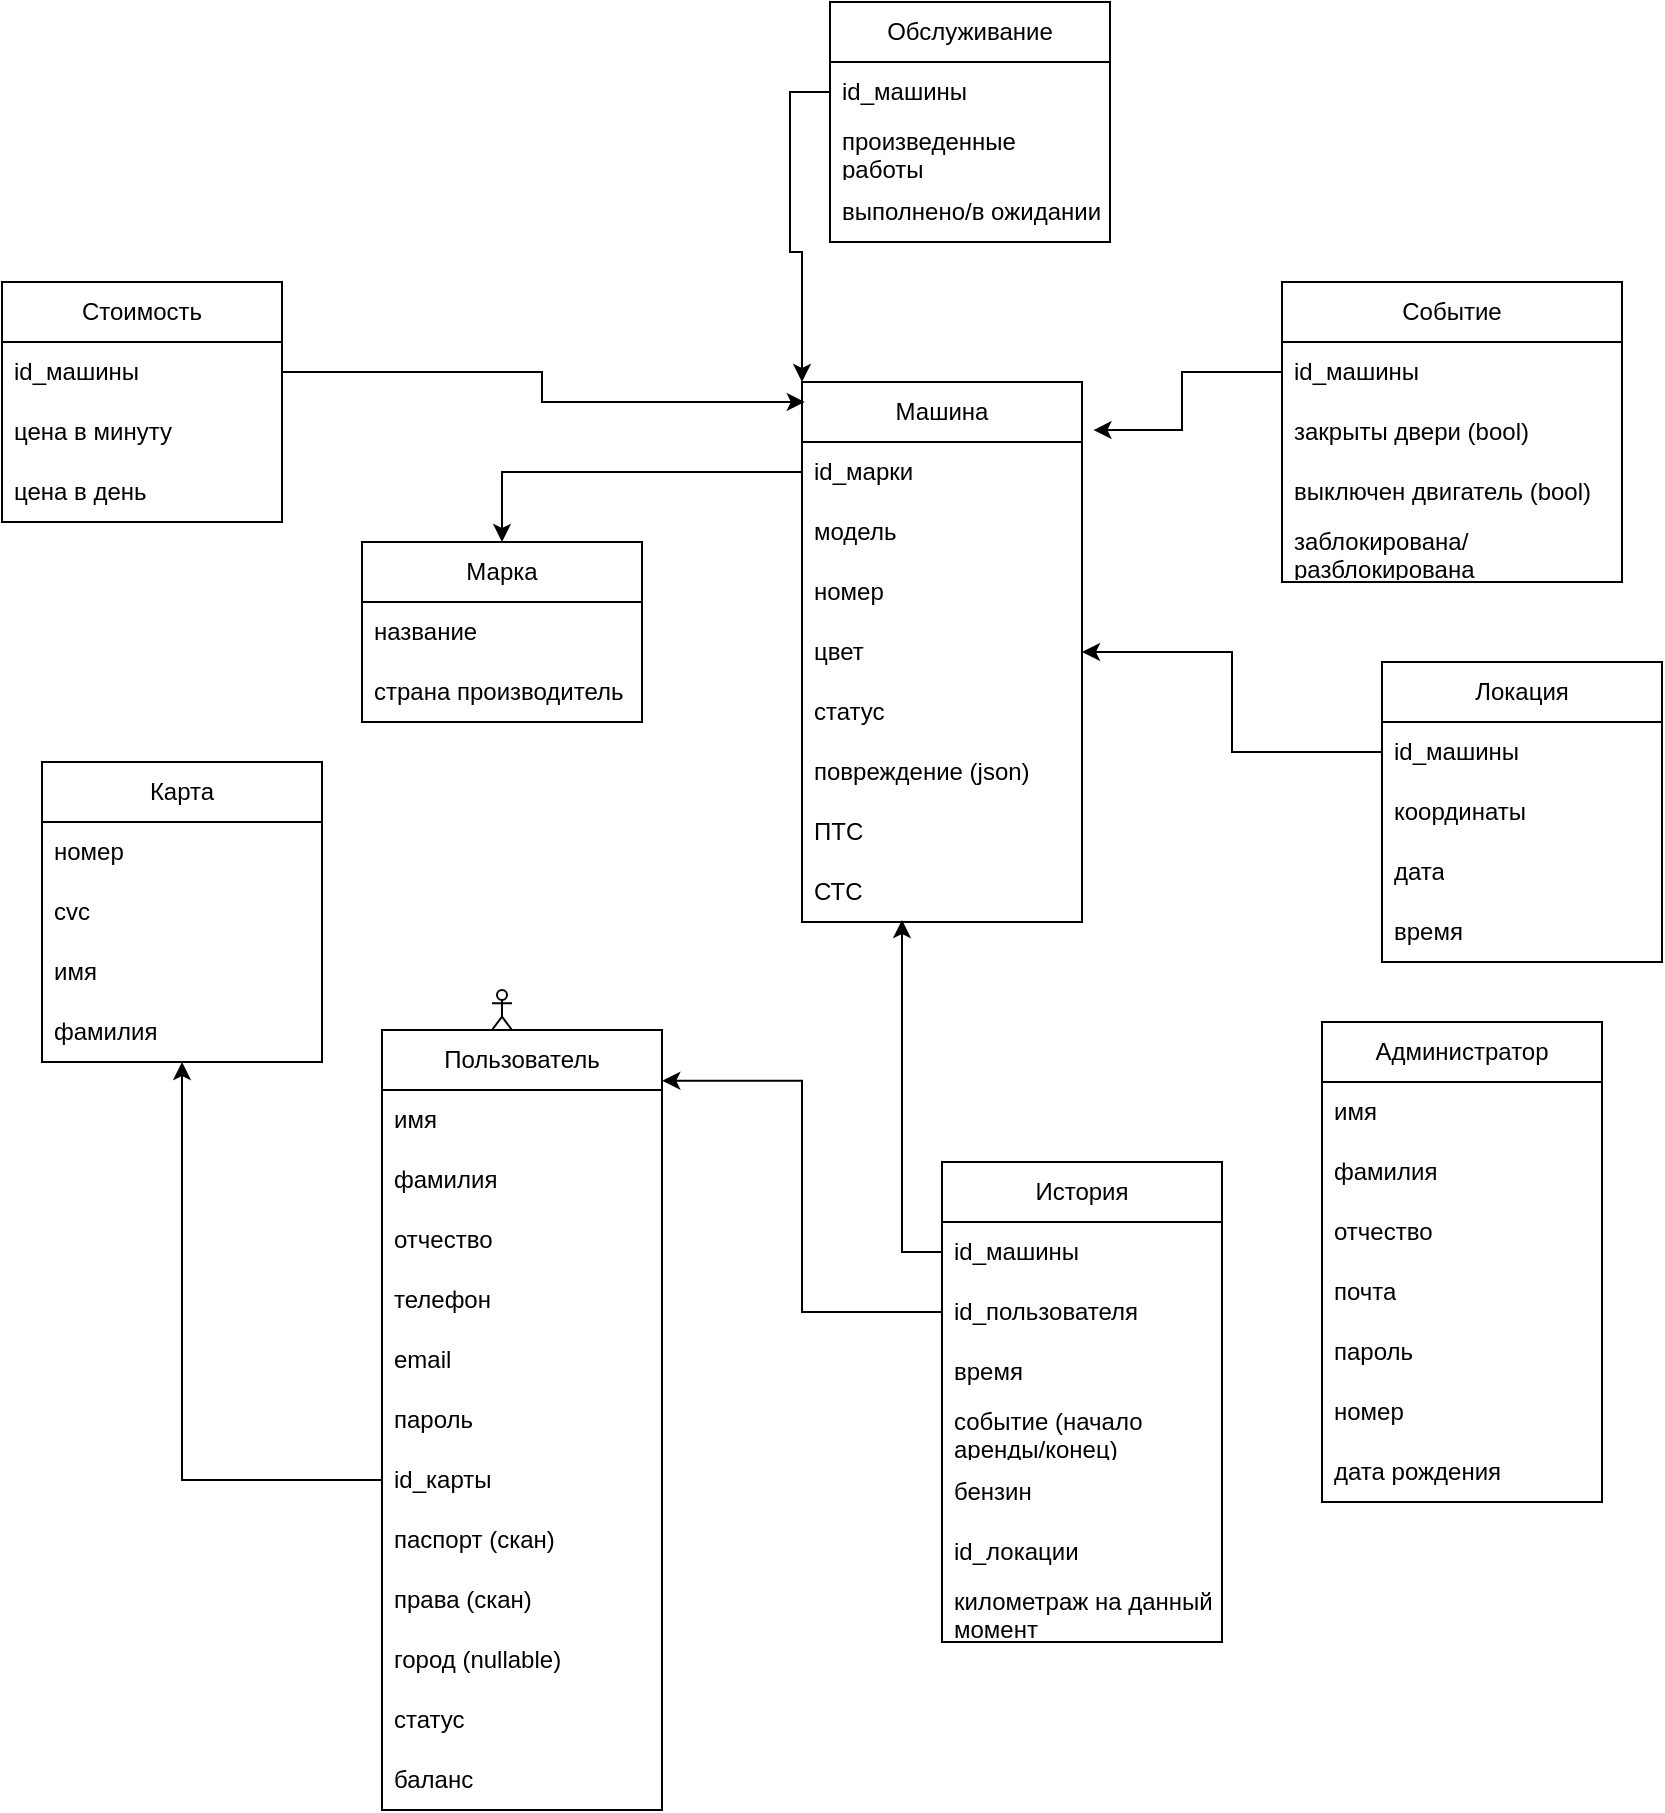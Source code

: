 <mxfile version="24.0.5" type="device">
  <diagram name="Страница — 1" id="WXmpkiO_l2FCkSClakdp">
    <mxGraphModel dx="1440" dy="1777" grid="1" gridSize="10" guides="1" tooltips="1" connect="1" arrows="1" fold="1" page="1" pageScale="1" pageWidth="827" pageHeight="1169" math="0" shadow="0">
      <root>
        <mxCell id="0" />
        <mxCell id="1" parent="0" />
        <mxCell id="qoNsLPlohUqsEQr8uXkR-2" value="Марка" style="swimlane;fontStyle=0;childLayout=stackLayout;horizontal=1;startSize=30;horizontalStack=0;resizeParent=1;resizeParentMax=0;resizeLast=0;collapsible=1;marginBottom=0;whiteSpace=wrap;html=1;" parent="1" vertex="1">
          <mxGeometry x="40" y="130" width="140" height="90" as="geometry" />
        </mxCell>
        <mxCell id="qoNsLPlohUqsEQr8uXkR-3" value="название&lt;span style=&quot;white-space: pre;&quot;&gt;&#x9;&lt;/span&gt;&lt;span style=&quot;white-space: pre;&quot;&gt;&#x9;&lt;/span&gt;&lt;br&gt;" style="text;strokeColor=none;fillColor=none;align=left;verticalAlign=middle;spacingLeft=4;spacingRight=4;overflow=hidden;points=[[0,0.5],[1,0.5]];portConstraint=eastwest;rotatable=0;whiteSpace=wrap;html=1;" parent="qoNsLPlohUqsEQr8uXkR-2" vertex="1">
          <mxGeometry y="30" width="140" height="30" as="geometry" />
        </mxCell>
        <mxCell id="qoNsLPlohUqsEQr8uXkR-4" value="страна производитель" style="text;strokeColor=none;fillColor=none;align=left;verticalAlign=middle;spacingLeft=4;spacingRight=4;overflow=hidden;points=[[0,0.5],[1,0.5]];portConstraint=eastwest;rotatable=0;whiteSpace=wrap;html=1;" parent="qoNsLPlohUqsEQr8uXkR-2" vertex="1">
          <mxGeometry y="60" width="140" height="30" as="geometry" />
        </mxCell>
        <mxCell id="qoNsLPlohUqsEQr8uXkR-6" value="Машина" style="swimlane;fontStyle=0;childLayout=stackLayout;horizontal=1;startSize=30;horizontalStack=0;resizeParent=1;resizeParentMax=0;resizeLast=0;collapsible=1;marginBottom=0;whiteSpace=wrap;html=1;" parent="1" vertex="1">
          <mxGeometry x="260" y="50" width="140" height="270" as="geometry" />
        </mxCell>
        <mxCell id="qoNsLPlohUqsEQr8uXkR-7" value="id_марки" style="text;strokeColor=none;fillColor=none;align=left;verticalAlign=middle;spacingLeft=4;spacingRight=4;overflow=hidden;points=[[0,0.5],[1,0.5]];portConstraint=eastwest;rotatable=0;whiteSpace=wrap;html=1;" parent="qoNsLPlohUqsEQr8uXkR-6" vertex="1">
          <mxGeometry y="30" width="140" height="30" as="geometry" />
        </mxCell>
        <mxCell id="qoNsLPlohUqsEQr8uXkR-8" value="модель" style="text;strokeColor=none;fillColor=none;align=left;verticalAlign=middle;spacingLeft=4;spacingRight=4;overflow=hidden;points=[[0,0.5],[1,0.5]];portConstraint=eastwest;rotatable=0;whiteSpace=wrap;html=1;" parent="qoNsLPlohUqsEQr8uXkR-6" vertex="1">
          <mxGeometry y="60" width="140" height="30" as="geometry" />
        </mxCell>
        <mxCell id="qoNsLPlohUqsEQr8uXkR-9" value="номер" style="text;strokeColor=none;fillColor=none;align=left;verticalAlign=middle;spacingLeft=4;spacingRight=4;overflow=hidden;points=[[0,0.5],[1,0.5]];portConstraint=eastwest;rotatable=0;whiteSpace=wrap;html=1;" parent="qoNsLPlohUqsEQr8uXkR-6" vertex="1">
          <mxGeometry y="90" width="140" height="30" as="geometry" />
        </mxCell>
        <mxCell id="qoNsLPlohUqsEQr8uXkR-11" value="цвет" style="text;strokeColor=none;fillColor=none;align=left;verticalAlign=middle;spacingLeft=4;spacingRight=4;overflow=hidden;points=[[0,0.5],[1,0.5]];portConstraint=eastwest;rotatable=0;whiteSpace=wrap;html=1;" parent="qoNsLPlohUqsEQr8uXkR-6" vertex="1">
          <mxGeometry y="120" width="140" height="30" as="geometry" />
        </mxCell>
        <mxCell id="qoNsLPlohUqsEQr8uXkR-13" value="статус" style="text;strokeColor=none;fillColor=none;align=left;verticalAlign=middle;spacingLeft=4;spacingRight=4;overflow=hidden;points=[[0,0.5],[1,0.5]];portConstraint=eastwest;rotatable=0;whiteSpace=wrap;html=1;" parent="qoNsLPlohUqsEQr8uXkR-6" vertex="1">
          <mxGeometry y="150" width="140" height="30" as="geometry" />
        </mxCell>
        <mxCell id="qoNsLPlohUqsEQr8uXkR-14" value="повреждение (json)" style="text;strokeColor=none;fillColor=none;align=left;verticalAlign=middle;spacingLeft=4;spacingRight=4;overflow=hidden;points=[[0,0.5],[1,0.5]];portConstraint=eastwest;rotatable=0;whiteSpace=wrap;html=1;" parent="qoNsLPlohUqsEQr8uXkR-6" vertex="1">
          <mxGeometry y="180" width="140" height="30" as="geometry" />
        </mxCell>
        <mxCell id="qoNsLPlohUqsEQr8uXkR-54" value="ПТС" style="text;strokeColor=none;fillColor=none;align=left;verticalAlign=middle;spacingLeft=4;spacingRight=4;overflow=hidden;points=[[0,0.5],[1,0.5]];portConstraint=eastwest;rotatable=0;whiteSpace=wrap;html=1;" parent="qoNsLPlohUqsEQr8uXkR-6" vertex="1">
          <mxGeometry y="210" width="140" height="30" as="geometry" />
        </mxCell>
        <mxCell id="qoNsLPlohUqsEQr8uXkR-69" value="СТС" style="text;strokeColor=none;fillColor=none;align=left;verticalAlign=middle;spacingLeft=4;spacingRight=4;overflow=hidden;points=[[0,0.5],[1,0.5]];portConstraint=eastwest;rotatable=0;whiteSpace=wrap;html=1;" parent="qoNsLPlohUqsEQr8uXkR-6" vertex="1">
          <mxGeometry y="240" width="140" height="30" as="geometry" />
        </mxCell>
        <mxCell id="qoNsLPlohUqsEQr8uXkR-17" style="edgeStyle=orthogonalEdgeStyle;rounded=0;orthogonalLoop=1;jettySize=auto;html=1;" parent="1" source="qoNsLPlohUqsEQr8uXkR-7" target="qoNsLPlohUqsEQr8uXkR-2" edge="1">
          <mxGeometry relative="1" as="geometry" />
        </mxCell>
        <mxCell id="qoNsLPlohUqsEQr8uXkR-18" value="Пользователь" style="swimlane;fontStyle=0;childLayout=stackLayout;horizontal=1;startSize=30;horizontalStack=0;resizeParent=1;resizeParentMax=0;resizeLast=0;collapsible=1;marginBottom=0;whiteSpace=wrap;html=1;" parent="1" vertex="1">
          <mxGeometry x="50" y="374" width="140" height="390" as="geometry" />
        </mxCell>
        <mxCell id="qoNsLPlohUqsEQr8uXkR-19" value="имя" style="text;strokeColor=none;fillColor=none;align=left;verticalAlign=middle;spacingLeft=4;spacingRight=4;overflow=hidden;points=[[0,0.5],[1,0.5]];portConstraint=eastwest;rotatable=0;whiteSpace=wrap;html=1;" parent="qoNsLPlohUqsEQr8uXkR-18" vertex="1">
          <mxGeometry y="30" width="140" height="30" as="geometry" />
        </mxCell>
        <mxCell id="qoNsLPlohUqsEQr8uXkR-20" value="фамилия" style="text;strokeColor=none;fillColor=none;align=left;verticalAlign=middle;spacingLeft=4;spacingRight=4;overflow=hidden;points=[[0,0.5],[1,0.5]];portConstraint=eastwest;rotatable=0;whiteSpace=wrap;html=1;" parent="qoNsLPlohUqsEQr8uXkR-18" vertex="1">
          <mxGeometry y="60" width="140" height="30" as="geometry" />
        </mxCell>
        <mxCell id="qoNsLPlohUqsEQr8uXkR-21" value="отчество" style="text;strokeColor=none;fillColor=none;align=left;verticalAlign=middle;spacingLeft=4;spacingRight=4;overflow=hidden;points=[[0,0.5],[1,0.5]];portConstraint=eastwest;rotatable=0;whiteSpace=wrap;html=1;" parent="qoNsLPlohUqsEQr8uXkR-18" vertex="1">
          <mxGeometry y="90" width="140" height="30" as="geometry" />
        </mxCell>
        <mxCell id="qoNsLPlohUqsEQr8uXkR-26" value="телефон" style="text;strokeColor=none;fillColor=none;align=left;verticalAlign=middle;spacingLeft=4;spacingRight=4;overflow=hidden;points=[[0,0.5],[1,0.5]];portConstraint=eastwest;rotatable=0;whiteSpace=wrap;html=1;" parent="qoNsLPlohUqsEQr8uXkR-18" vertex="1">
          <mxGeometry y="120" width="140" height="30" as="geometry" />
        </mxCell>
        <mxCell id="qoNsLPlohUqsEQr8uXkR-27" value="email" style="text;strokeColor=none;fillColor=none;align=left;verticalAlign=middle;spacingLeft=4;spacingRight=4;overflow=hidden;points=[[0,0.5],[1,0.5]];portConstraint=eastwest;rotatable=0;whiteSpace=wrap;html=1;" parent="qoNsLPlohUqsEQr8uXkR-18" vertex="1">
          <mxGeometry y="150" width="140" height="30" as="geometry" />
        </mxCell>
        <mxCell id="qoNsLPlohUqsEQr8uXkR-28" value="пароль" style="text;strokeColor=none;fillColor=none;align=left;verticalAlign=middle;spacingLeft=4;spacingRight=4;overflow=hidden;points=[[0,0.5],[1,0.5]];portConstraint=eastwest;rotatable=0;whiteSpace=wrap;html=1;" parent="qoNsLPlohUqsEQr8uXkR-18" vertex="1">
          <mxGeometry y="180" width="140" height="30" as="geometry" />
        </mxCell>
        <mxCell id="qoNsLPlohUqsEQr8uXkR-53" value="id_карты" style="text;strokeColor=none;fillColor=none;align=left;verticalAlign=middle;spacingLeft=4;spacingRight=4;overflow=hidden;points=[[0,0.5],[1,0.5]];portConstraint=eastwest;rotatable=0;whiteSpace=wrap;html=1;" parent="qoNsLPlohUqsEQr8uXkR-18" vertex="1">
          <mxGeometry y="210" width="140" height="30" as="geometry" />
        </mxCell>
        <mxCell id="qoNsLPlohUqsEQr8uXkR-29" value="паспорт (скан)" style="text;strokeColor=none;fillColor=none;align=left;verticalAlign=middle;spacingLeft=4;spacingRight=4;overflow=hidden;points=[[0,0.5],[1,0.5]];portConstraint=eastwest;rotatable=0;whiteSpace=wrap;html=1;" parent="qoNsLPlohUqsEQr8uXkR-18" vertex="1">
          <mxGeometry y="240" width="140" height="30" as="geometry" />
        </mxCell>
        <mxCell id="qoNsLPlohUqsEQr8uXkR-30" value="права (скан)" style="text;strokeColor=none;fillColor=none;align=left;verticalAlign=middle;spacingLeft=4;spacingRight=4;overflow=hidden;points=[[0,0.5],[1,0.5]];portConstraint=eastwest;rotatable=0;whiteSpace=wrap;html=1;" parent="qoNsLPlohUqsEQr8uXkR-18" vertex="1">
          <mxGeometry y="270" width="140" height="30" as="geometry" />
        </mxCell>
        <mxCell id="qoNsLPlohUqsEQr8uXkR-31" value="город (nullable)" style="text;strokeColor=none;fillColor=none;align=left;verticalAlign=middle;spacingLeft=4;spacingRight=4;overflow=hidden;points=[[0,0.5],[1,0.5]];portConstraint=eastwest;rotatable=0;whiteSpace=wrap;html=1;" parent="qoNsLPlohUqsEQr8uXkR-18" vertex="1">
          <mxGeometry y="300" width="140" height="30" as="geometry" />
        </mxCell>
        <mxCell id="VxQJnx2ihtQND0ne9DcF-1" value="статус" style="text;strokeColor=none;fillColor=none;align=left;verticalAlign=middle;spacingLeft=4;spacingRight=4;overflow=hidden;points=[[0,0.5],[1,0.5]];portConstraint=eastwest;rotatable=0;whiteSpace=wrap;html=1;" parent="qoNsLPlohUqsEQr8uXkR-18" vertex="1">
          <mxGeometry y="330" width="140" height="30" as="geometry" />
        </mxCell>
        <mxCell id="VxQJnx2ihtQND0ne9DcF-2" value="баланс" style="text;strokeColor=none;fillColor=none;align=left;verticalAlign=middle;spacingLeft=4;spacingRight=4;overflow=hidden;points=[[0,0.5],[1,0.5]];portConstraint=eastwest;rotatable=0;whiteSpace=wrap;html=1;" parent="qoNsLPlohUqsEQr8uXkR-18" vertex="1">
          <mxGeometry y="360" width="140" height="30" as="geometry" />
        </mxCell>
        <mxCell id="qoNsLPlohUqsEQr8uXkR-32" value="Событие" style="swimlane;fontStyle=0;childLayout=stackLayout;horizontal=1;startSize=30;horizontalStack=0;resizeParent=1;resizeParentMax=0;resizeLast=0;collapsible=1;marginBottom=0;whiteSpace=wrap;html=1;" parent="1" vertex="1">
          <mxGeometry x="500" width="170" height="150" as="geometry" />
        </mxCell>
        <mxCell id="qoNsLPlohUqsEQr8uXkR-33" value="id_машины" style="text;strokeColor=none;fillColor=none;align=left;verticalAlign=middle;spacingLeft=4;spacingRight=4;overflow=hidden;points=[[0,0.5],[1,0.5]];portConstraint=eastwest;rotatable=0;whiteSpace=wrap;html=1;" parent="qoNsLPlohUqsEQr8uXkR-32" vertex="1">
          <mxGeometry y="30" width="170" height="30" as="geometry" />
        </mxCell>
        <mxCell id="qoNsLPlohUqsEQr8uXkR-34" value="закрыты двери (bool)" style="text;strokeColor=none;fillColor=none;align=left;verticalAlign=middle;spacingLeft=4;spacingRight=4;overflow=hidden;points=[[0,0.5],[1,0.5]];portConstraint=eastwest;rotatable=0;whiteSpace=wrap;html=1;" parent="qoNsLPlohUqsEQr8uXkR-32" vertex="1">
          <mxGeometry y="60" width="170" height="30" as="geometry" />
        </mxCell>
        <mxCell id="qoNsLPlohUqsEQr8uXkR-35" value="выключен двигатель (bool)" style="text;strokeColor=none;fillColor=none;align=left;verticalAlign=middle;spacingLeft=4;spacingRight=4;overflow=hidden;points=[[0,0.5],[1,0.5]];portConstraint=eastwest;rotatable=0;whiteSpace=wrap;html=1;" parent="qoNsLPlohUqsEQr8uXkR-32" vertex="1">
          <mxGeometry y="90" width="170" height="30" as="geometry" />
        </mxCell>
        <mxCell id="qoNsLPlohUqsEQr8uXkR-79" value="заблокирована/разблокирована" style="text;strokeColor=none;fillColor=none;align=left;verticalAlign=middle;spacingLeft=4;spacingRight=4;overflow=hidden;points=[[0,0.5],[1,0.5]];portConstraint=eastwest;rotatable=0;whiteSpace=wrap;html=1;" parent="qoNsLPlohUqsEQr8uXkR-32" vertex="1">
          <mxGeometry y="120" width="170" height="30" as="geometry" />
        </mxCell>
        <mxCell id="qoNsLPlohUqsEQr8uXkR-36" style="edgeStyle=orthogonalEdgeStyle;rounded=0;orthogonalLoop=1;jettySize=auto;html=1;entryX=1.041;entryY=0.089;entryDx=0;entryDy=0;entryPerimeter=0;" parent="1" source="qoNsLPlohUqsEQr8uXkR-33" target="qoNsLPlohUqsEQr8uXkR-6" edge="1">
          <mxGeometry relative="1" as="geometry" />
        </mxCell>
        <mxCell id="qoNsLPlohUqsEQr8uXkR-37" value="Локация" style="swimlane;fontStyle=0;childLayout=stackLayout;horizontal=1;startSize=30;horizontalStack=0;resizeParent=1;resizeParentMax=0;resizeLast=0;collapsible=1;marginBottom=0;whiteSpace=wrap;html=1;" parent="1" vertex="1">
          <mxGeometry x="550" y="190" width="140" height="150" as="geometry" />
        </mxCell>
        <mxCell id="qoNsLPlohUqsEQr8uXkR-38" value="id_машины" style="text;strokeColor=none;fillColor=none;align=left;verticalAlign=middle;spacingLeft=4;spacingRight=4;overflow=hidden;points=[[0,0.5],[1,0.5]];portConstraint=eastwest;rotatable=0;whiteSpace=wrap;html=1;" parent="qoNsLPlohUqsEQr8uXkR-37" vertex="1">
          <mxGeometry y="30" width="140" height="30" as="geometry" />
        </mxCell>
        <mxCell id="qoNsLPlohUqsEQr8uXkR-39" value="координаты" style="text;strokeColor=none;fillColor=none;align=left;verticalAlign=middle;spacingLeft=4;spacingRight=4;overflow=hidden;points=[[0,0.5],[1,0.5]];portConstraint=eastwest;rotatable=0;whiteSpace=wrap;html=1;" parent="qoNsLPlohUqsEQr8uXkR-37" vertex="1">
          <mxGeometry y="60" width="140" height="30" as="geometry" />
        </mxCell>
        <mxCell id="qoNsLPlohUqsEQr8uXkR-40" value="дата" style="text;strokeColor=none;fillColor=none;align=left;verticalAlign=middle;spacingLeft=4;spacingRight=4;overflow=hidden;points=[[0,0.5],[1,0.5]];portConstraint=eastwest;rotatable=0;whiteSpace=wrap;html=1;" parent="qoNsLPlohUqsEQr8uXkR-37" vertex="1">
          <mxGeometry y="90" width="140" height="30" as="geometry" />
        </mxCell>
        <mxCell id="qoNsLPlohUqsEQr8uXkR-41" value="время" style="text;strokeColor=none;fillColor=none;align=left;verticalAlign=middle;spacingLeft=4;spacingRight=4;overflow=hidden;points=[[0,0.5],[1,0.5]];portConstraint=eastwest;rotatable=0;whiteSpace=wrap;html=1;" parent="qoNsLPlohUqsEQr8uXkR-37" vertex="1">
          <mxGeometry y="120" width="140" height="30" as="geometry" />
        </mxCell>
        <mxCell id="qoNsLPlohUqsEQr8uXkR-42" style="edgeStyle=orthogonalEdgeStyle;rounded=0;orthogonalLoop=1;jettySize=auto;html=1;" parent="1" source="qoNsLPlohUqsEQr8uXkR-38" target="qoNsLPlohUqsEQr8uXkR-6" edge="1">
          <mxGeometry relative="1" as="geometry" />
        </mxCell>
        <mxCell id="qoNsLPlohUqsEQr8uXkR-43" value="История" style="swimlane;fontStyle=0;childLayout=stackLayout;horizontal=1;startSize=30;horizontalStack=0;resizeParent=1;resizeParentMax=0;resizeLast=0;collapsible=1;marginBottom=0;whiteSpace=wrap;html=1;" parent="1" vertex="1">
          <mxGeometry x="330" y="440" width="140" height="240" as="geometry" />
        </mxCell>
        <mxCell id="qoNsLPlohUqsEQr8uXkR-44" value="id_машины" style="text;strokeColor=none;fillColor=none;align=left;verticalAlign=middle;spacingLeft=4;spacingRight=4;overflow=hidden;points=[[0,0.5],[1,0.5]];portConstraint=eastwest;rotatable=0;whiteSpace=wrap;html=1;" parent="qoNsLPlohUqsEQr8uXkR-43" vertex="1">
          <mxGeometry y="30" width="140" height="30" as="geometry" />
        </mxCell>
        <mxCell id="qoNsLPlohUqsEQr8uXkR-45" value="id_пользователя" style="text;strokeColor=none;fillColor=none;align=left;verticalAlign=middle;spacingLeft=4;spacingRight=4;overflow=hidden;points=[[0,0.5],[1,0.5]];portConstraint=eastwest;rotatable=0;whiteSpace=wrap;html=1;" parent="qoNsLPlohUqsEQr8uXkR-43" vertex="1">
          <mxGeometry y="60" width="140" height="30" as="geometry" />
        </mxCell>
        <mxCell id="qoNsLPlohUqsEQr8uXkR-46" value="время" style="text;strokeColor=none;fillColor=none;align=left;verticalAlign=middle;spacingLeft=4;spacingRight=4;overflow=hidden;points=[[0,0.5],[1,0.5]];portConstraint=eastwest;rotatable=0;whiteSpace=wrap;html=1;" parent="qoNsLPlohUqsEQr8uXkR-43" vertex="1">
          <mxGeometry y="90" width="140" height="30" as="geometry" />
        </mxCell>
        <mxCell id="qoNsLPlohUqsEQr8uXkR-47" value="событие (начало аренды/конец)" style="text;strokeColor=none;fillColor=none;align=left;verticalAlign=middle;spacingLeft=4;spacingRight=4;overflow=hidden;points=[[0,0.5],[1,0.5]];portConstraint=eastwest;rotatable=0;whiteSpace=wrap;html=1;" parent="qoNsLPlohUqsEQr8uXkR-43" vertex="1">
          <mxGeometry y="120" width="140" height="30" as="geometry" />
        </mxCell>
        <mxCell id="qoNsLPlohUqsEQr8uXkR-48" value="бензин" style="text;strokeColor=none;fillColor=none;align=left;verticalAlign=middle;spacingLeft=4;spacingRight=4;overflow=hidden;points=[[0,0.5],[1,0.5]];portConstraint=eastwest;rotatable=0;whiteSpace=wrap;html=1;" parent="qoNsLPlohUqsEQr8uXkR-43" vertex="1">
          <mxGeometry y="150" width="140" height="30" as="geometry" />
        </mxCell>
        <mxCell id="qoNsLPlohUqsEQr8uXkR-49" value="id_локации" style="text;strokeColor=none;fillColor=none;align=left;verticalAlign=middle;spacingLeft=4;spacingRight=4;overflow=hidden;points=[[0,0.5],[1,0.5]];portConstraint=eastwest;rotatable=0;whiteSpace=wrap;html=1;" parent="qoNsLPlohUqsEQr8uXkR-43" vertex="1">
          <mxGeometry y="180" width="140" height="30" as="geometry" />
        </mxCell>
        <mxCell id="qoNsLPlohUqsEQr8uXkR-50" value="километраж на данный момент" style="text;strokeColor=none;fillColor=none;align=left;verticalAlign=middle;spacingLeft=4;spacingRight=4;overflow=hidden;points=[[0,0.5],[1,0.5]];portConstraint=eastwest;rotatable=0;whiteSpace=wrap;html=1;" parent="qoNsLPlohUqsEQr8uXkR-43" vertex="1">
          <mxGeometry y="210" width="140" height="30" as="geometry" />
        </mxCell>
        <mxCell id="qoNsLPlohUqsEQr8uXkR-55" value="Администратор" style="swimlane;fontStyle=0;childLayout=stackLayout;horizontal=1;startSize=30;horizontalStack=0;resizeParent=1;resizeParentMax=0;resizeLast=0;collapsible=1;marginBottom=0;whiteSpace=wrap;html=1;" parent="1" vertex="1">
          <mxGeometry x="520" y="370" width="140" height="240" as="geometry" />
        </mxCell>
        <mxCell id="qoNsLPlohUqsEQr8uXkR-56" value="имя" style="text;strokeColor=none;fillColor=none;align=left;verticalAlign=middle;spacingLeft=4;spacingRight=4;overflow=hidden;points=[[0,0.5],[1,0.5]];portConstraint=eastwest;rotatable=0;whiteSpace=wrap;html=1;" parent="qoNsLPlohUqsEQr8uXkR-55" vertex="1">
          <mxGeometry y="30" width="140" height="30" as="geometry" />
        </mxCell>
        <mxCell id="qoNsLPlohUqsEQr8uXkR-57" value="фамилия" style="text;strokeColor=none;fillColor=none;align=left;verticalAlign=middle;spacingLeft=4;spacingRight=4;overflow=hidden;points=[[0,0.5],[1,0.5]];portConstraint=eastwest;rotatable=0;whiteSpace=wrap;html=1;" parent="qoNsLPlohUqsEQr8uXkR-55" vertex="1">
          <mxGeometry y="60" width="140" height="30" as="geometry" />
        </mxCell>
        <mxCell id="qoNsLPlohUqsEQr8uXkR-58" value="отчество" style="text;strokeColor=none;fillColor=none;align=left;verticalAlign=middle;spacingLeft=4;spacingRight=4;overflow=hidden;points=[[0,0.5],[1,0.5]];portConstraint=eastwest;rotatable=0;whiteSpace=wrap;html=1;" parent="qoNsLPlohUqsEQr8uXkR-55" vertex="1">
          <mxGeometry y="90" width="140" height="30" as="geometry" />
        </mxCell>
        <mxCell id="qoNsLPlohUqsEQr8uXkR-59" value="почта" style="text;strokeColor=none;fillColor=none;align=left;verticalAlign=middle;spacingLeft=4;spacingRight=4;overflow=hidden;points=[[0,0.5],[1,0.5]];portConstraint=eastwest;rotatable=0;whiteSpace=wrap;html=1;" parent="qoNsLPlohUqsEQr8uXkR-55" vertex="1">
          <mxGeometry y="120" width="140" height="30" as="geometry" />
        </mxCell>
        <mxCell id="qoNsLPlohUqsEQr8uXkR-60" value="пароль" style="text;strokeColor=none;fillColor=none;align=left;verticalAlign=middle;spacingLeft=4;spacingRight=4;overflow=hidden;points=[[0,0.5],[1,0.5]];portConstraint=eastwest;rotatable=0;whiteSpace=wrap;html=1;" parent="qoNsLPlohUqsEQr8uXkR-55" vertex="1">
          <mxGeometry y="150" width="140" height="30" as="geometry" />
        </mxCell>
        <mxCell id="qoNsLPlohUqsEQr8uXkR-61" value="номер" style="text;strokeColor=none;fillColor=none;align=left;verticalAlign=middle;spacingLeft=4;spacingRight=4;overflow=hidden;points=[[0,0.5],[1,0.5]];portConstraint=eastwest;rotatable=0;whiteSpace=wrap;html=1;" parent="qoNsLPlohUqsEQr8uXkR-55" vertex="1">
          <mxGeometry y="180" width="140" height="30" as="geometry" />
        </mxCell>
        <mxCell id="BGwEm-sczqbTrD4D2sLC-1" value="дата рождения" style="text;strokeColor=none;fillColor=none;align=left;verticalAlign=middle;spacingLeft=4;spacingRight=4;overflow=hidden;points=[[0,0.5],[1,0.5]];portConstraint=eastwest;rotatable=0;whiteSpace=wrap;html=1;" vertex="1" parent="qoNsLPlohUqsEQr8uXkR-55">
          <mxGeometry y="210" width="140" height="30" as="geometry" />
        </mxCell>
        <mxCell id="qoNsLPlohUqsEQr8uXkR-64" value="Карта" style="swimlane;fontStyle=0;childLayout=stackLayout;horizontal=1;startSize=30;horizontalStack=0;resizeParent=1;resizeParentMax=0;resizeLast=0;collapsible=1;marginBottom=0;whiteSpace=wrap;html=1;" parent="1" vertex="1">
          <mxGeometry x="-120" y="240" width="140" height="150" as="geometry" />
        </mxCell>
        <mxCell id="qoNsLPlohUqsEQr8uXkR-65" value="номер" style="text;strokeColor=none;fillColor=none;align=left;verticalAlign=middle;spacingLeft=4;spacingRight=4;overflow=hidden;points=[[0,0.5],[1,0.5]];portConstraint=eastwest;rotatable=0;whiteSpace=wrap;html=1;" parent="qoNsLPlohUqsEQr8uXkR-64" vertex="1">
          <mxGeometry y="30" width="140" height="30" as="geometry" />
        </mxCell>
        <mxCell id="qoNsLPlohUqsEQr8uXkR-66" value="cvc" style="text;strokeColor=none;fillColor=none;align=left;verticalAlign=middle;spacingLeft=4;spacingRight=4;overflow=hidden;points=[[0,0.5],[1,0.5]];portConstraint=eastwest;rotatable=0;whiteSpace=wrap;html=1;" parent="qoNsLPlohUqsEQr8uXkR-64" vertex="1">
          <mxGeometry y="60" width="140" height="30" as="geometry" />
        </mxCell>
        <mxCell id="qoNsLPlohUqsEQr8uXkR-67" value="имя" style="text;strokeColor=none;fillColor=none;align=left;verticalAlign=middle;spacingLeft=4;spacingRight=4;overflow=hidden;points=[[0,0.5],[1,0.5]];portConstraint=eastwest;rotatable=0;whiteSpace=wrap;html=1;" parent="qoNsLPlohUqsEQr8uXkR-64" vertex="1">
          <mxGeometry y="90" width="140" height="30" as="geometry" />
        </mxCell>
        <mxCell id="qoNsLPlohUqsEQr8uXkR-68" value="фамилия" style="text;strokeColor=none;fillColor=none;align=left;verticalAlign=middle;spacingLeft=4;spacingRight=4;overflow=hidden;points=[[0,0.5],[1,0.5]];portConstraint=eastwest;rotatable=0;whiteSpace=wrap;html=1;" parent="qoNsLPlohUqsEQr8uXkR-64" vertex="1">
          <mxGeometry y="120" width="140" height="30" as="geometry" />
        </mxCell>
        <mxCell id="qoNsLPlohUqsEQr8uXkR-70" style="edgeStyle=orthogonalEdgeStyle;rounded=0;orthogonalLoop=1;jettySize=auto;html=1;entryX=1.001;entryY=0.065;entryDx=0;entryDy=0;entryPerimeter=0;" parent="1" source="qoNsLPlohUqsEQr8uXkR-45" target="qoNsLPlohUqsEQr8uXkR-18" edge="1">
          <mxGeometry relative="1" as="geometry" />
        </mxCell>
        <mxCell id="qoNsLPlohUqsEQr8uXkR-73" style="edgeStyle=orthogonalEdgeStyle;rounded=0;orthogonalLoop=1;jettySize=auto;html=1;" parent="1" source="qoNsLPlohUqsEQr8uXkR-53" target="qoNsLPlohUqsEQr8uXkR-64" edge="1">
          <mxGeometry relative="1" as="geometry" />
        </mxCell>
        <mxCell id="qoNsLPlohUqsEQr8uXkR-74" value="Стоимость" style="swimlane;fontStyle=0;childLayout=stackLayout;horizontal=1;startSize=30;horizontalStack=0;resizeParent=1;resizeParentMax=0;resizeLast=0;collapsible=1;marginBottom=0;whiteSpace=wrap;html=1;" parent="1" vertex="1">
          <mxGeometry x="-140" width="140" height="120" as="geometry" />
        </mxCell>
        <mxCell id="qoNsLPlohUqsEQr8uXkR-75" value="id_машины" style="text;strokeColor=none;fillColor=none;align=left;verticalAlign=middle;spacingLeft=4;spacingRight=4;overflow=hidden;points=[[0,0.5],[1,0.5]];portConstraint=eastwest;rotatable=0;whiteSpace=wrap;html=1;" parent="qoNsLPlohUqsEQr8uXkR-74" vertex="1">
          <mxGeometry y="30" width="140" height="30" as="geometry" />
        </mxCell>
        <mxCell id="qoNsLPlohUqsEQr8uXkR-76" value="цена в минуту" style="text;strokeColor=none;fillColor=none;align=left;verticalAlign=middle;spacingLeft=4;spacingRight=4;overflow=hidden;points=[[0,0.5],[1,0.5]];portConstraint=eastwest;rotatable=0;whiteSpace=wrap;html=1;" parent="qoNsLPlohUqsEQr8uXkR-74" vertex="1">
          <mxGeometry y="60" width="140" height="30" as="geometry" />
        </mxCell>
        <mxCell id="qoNsLPlohUqsEQr8uXkR-77" value="цена в день" style="text;strokeColor=none;fillColor=none;align=left;verticalAlign=middle;spacingLeft=4;spacingRight=4;overflow=hidden;points=[[0,0.5],[1,0.5]];portConstraint=eastwest;rotatable=0;whiteSpace=wrap;html=1;" parent="qoNsLPlohUqsEQr8uXkR-74" vertex="1">
          <mxGeometry y="90" width="140" height="30" as="geometry" />
        </mxCell>
        <mxCell id="qoNsLPlohUqsEQr8uXkR-78" style="edgeStyle=orthogonalEdgeStyle;rounded=0;orthogonalLoop=1;jettySize=auto;html=1;entryX=0.01;entryY=0.037;entryDx=0;entryDy=0;entryPerimeter=0;" parent="1" source="qoNsLPlohUqsEQr8uXkR-75" target="qoNsLPlohUqsEQr8uXkR-6" edge="1">
          <mxGeometry relative="1" as="geometry" />
        </mxCell>
        <mxCell id="qoNsLPlohUqsEQr8uXkR-80" value="Обслуживание" style="swimlane;fontStyle=0;childLayout=stackLayout;horizontal=1;startSize=30;horizontalStack=0;resizeParent=1;resizeParentMax=0;resizeLast=0;collapsible=1;marginBottom=0;whiteSpace=wrap;html=1;" parent="1" vertex="1">
          <mxGeometry x="274" y="-140" width="140" height="120" as="geometry" />
        </mxCell>
        <mxCell id="qoNsLPlohUqsEQr8uXkR-81" value="id_машины" style="text;strokeColor=none;fillColor=none;align=left;verticalAlign=middle;spacingLeft=4;spacingRight=4;overflow=hidden;points=[[0,0.5],[1,0.5]];portConstraint=eastwest;rotatable=0;whiteSpace=wrap;html=1;" parent="qoNsLPlohUqsEQr8uXkR-80" vertex="1">
          <mxGeometry y="30" width="140" height="30" as="geometry" />
        </mxCell>
        <mxCell id="qoNsLPlohUqsEQr8uXkR-82" value="произведенные работы" style="text;strokeColor=none;fillColor=none;align=left;verticalAlign=middle;spacingLeft=4;spacingRight=4;overflow=hidden;points=[[0,0.5],[1,0.5]];portConstraint=eastwest;rotatable=0;whiteSpace=wrap;html=1;" parent="qoNsLPlohUqsEQr8uXkR-80" vertex="1">
          <mxGeometry y="60" width="140" height="30" as="geometry" />
        </mxCell>
        <mxCell id="qoNsLPlohUqsEQr8uXkR-83" value="выполнено/в ожидании" style="text;strokeColor=none;fillColor=none;align=left;verticalAlign=middle;spacingLeft=4;spacingRight=4;overflow=hidden;points=[[0,0.5],[1,0.5]];portConstraint=eastwest;rotatable=0;whiteSpace=wrap;html=1;" parent="qoNsLPlohUqsEQr8uXkR-80" vertex="1">
          <mxGeometry y="90" width="140" height="30" as="geometry" />
        </mxCell>
        <mxCell id="qoNsLPlohUqsEQr8uXkR-84" style="edgeStyle=orthogonalEdgeStyle;rounded=0;orthogonalLoop=1;jettySize=auto;html=1;entryX=0;entryY=0;entryDx=0;entryDy=0;" parent="1" source="qoNsLPlohUqsEQr8uXkR-81" target="qoNsLPlohUqsEQr8uXkR-6" edge="1">
          <mxGeometry relative="1" as="geometry" />
        </mxCell>
        <mxCell id="qoNsLPlohUqsEQr8uXkR-87" value="" style="shape=umlActor;verticalLabelPosition=bottom;verticalAlign=top;html=1;outlineConnect=0;" parent="1" vertex="1">
          <mxGeometry x="105" y="354" width="10" height="20" as="geometry" />
        </mxCell>
        <mxCell id="qoNsLPlohUqsEQr8uXkR-72" style="edgeStyle=orthogonalEdgeStyle;rounded=0;orthogonalLoop=1;jettySize=auto;html=1;" parent="1" source="qoNsLPlohUqsEQr8uXkR-44" edge="1">
          <mxGeometry relative="1" as="geometry">
            <mxPoint x="310" y="319" as="targetPoint" />
            <Array as="points">
              <mxPoint x="310" y="485" />
              <mxPoint x="310" y="319" />
            </Array>
          </mxGeometry>
        </mxCell>
      </root>
    </mxGraphModel>
  </diagram>
</mxfile>
